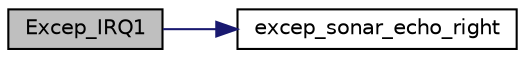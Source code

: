 digraph "Excep_IRQ1"
{
 // LATEX_PDF_SIZE
  edge [fontname="Helvetica",fontsize="10",labelfontname="Helvetica",labelfontsize="10"];
  node [fontname="Helvetica",fontsize="10",shape=record];
  rankdir="LR";
  Node1 [label="Excep_IRQ1",height=0.2,width=0.4,color="black", fillcolor="grey75", style="filled", fontcolor="black",tooltip=" "];
  Node1 -> Node2 [color="midnightblue",fontsize="10",style="solid",fontname="Helvetica"];
  Node2 [label="excep_sonar_echo_right",height=0.2,width=0.4,color="black", fillcolor="white", style="filled",URL="$sonar_8c.html#aa17182916c96c805231857174f33d903",tooltip="右側超音波センサエコー割り込み入力端子の立ち下がりエッジで呼ばれる"];
}
